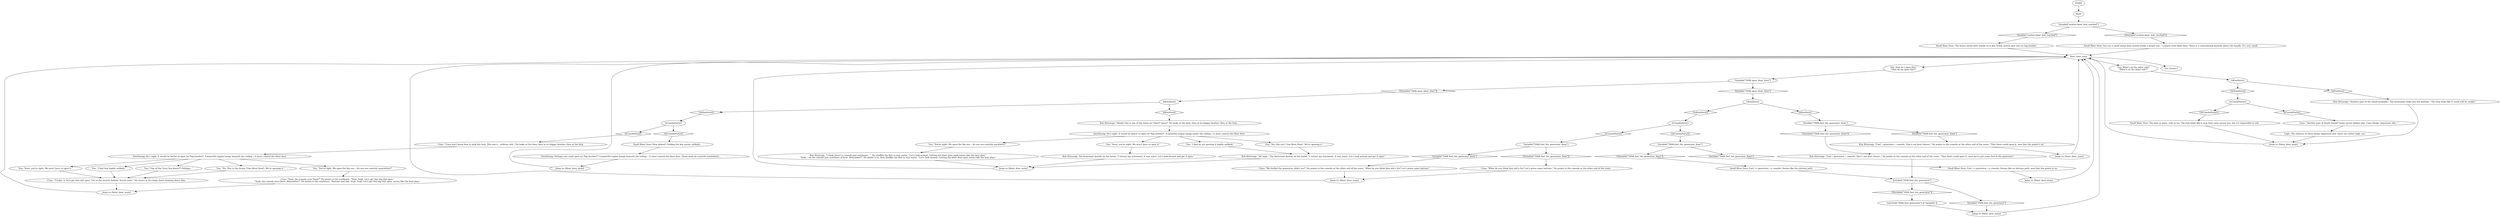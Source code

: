 # SEAFORT INT / BLAST DOOR
# blast door interactable dialogue. (this is closed, no way to open, open from console if has fuel in)
# ==================================================
digraph G {
	  0 [label="START"];
	  1 [label="input"];
	  2 [label="Cuno: \"What do you think that shit's for? Let's press some buttons.\" He points to the console at the other end of the room."];
	  3 [label="Jump to: [blast_door_main]"];
	  4 [label="blast_door_main"];
	  5 [label="IsCunoInParty()"];
	  6 [label="IsCunoInParty()", shape=diamond];
	  7 [label="!(IsCunoInParty())", shape=diamond];
	  8 [label="Jump to: [blast_door_main]"];
	  9 [label="Variable[\"seafort.blast_hub_reached\"]"];
	  10 [label="Variable[\"seafort.blast_hub_reached\"]", shape=diamond];
	  11 [label="!(Variable[\"seafort.blast_hub_reached\"])", shape=diamond];
	  12 [label="You: What's on the other side?\n\"What's on the other side?\""];
	  13 [label="You: \"You're right. We open the big one -- do you see controls somewhere?\""];
	  14 [label="IsCunoInParty()"];
	  15 [label="IsCunoInParty()", shape=diamond];
	  16 [label="!(IsCunoInParty())", shape=diamond];
	  17 [label="Small Blast Door: The heavy metal door stands as it did, firmly rusted shut into its big brother."];
	  18 [label="Small Blast Door: Fuel --> generator --> console. Seems like an obvious path, now that the power is on."];
	  19 [label="Interfacing: He's right. It would be better to open its *big brother*. A powerful engine hangs beneath the ceiling -- it must control the blast door."];
	  21 [label="Jump to: [blast_door_main]"];
	  22 [label="You: [Leave.]"];
	  23 [label="IsKimHere()"];
	  24 [label="IsKimHere()", shape=diamond];
	  25 [label="!(IsKimHere())", shape=diamond];
	  26 [label="Kim Kitsuragi: \"Maybe this is one of the doors we *don't* open?\" He looks at the door, then at its bigger brother, then at the lock…"];
	  27 [label="Kim Kitsuragi: \"All right.\" The lieutenant knocks on the metal. \"I retract my statement. It was naive. Let's look around and get it open.\""];
	  28 [label="Interfacing: He's right. It would be better to open its *big brother*. A powerful engine hangs under the ceiling -- it must control the blast door."];
	  29 [label="You: \"No, this isn't 'One More Door'. We're opening it.\""];
	  30 [label="Jump to: [blast_door_main]"];
	  31 [label="Small Blast Door: Fuel --> generator --> console. Seems like the obvious path."];
	  32 [label="You: \"I find that highly unlikely.\""];
	  33 [label="IsKimHere()"];
	  34 [label="IsKimHere()", shape=diamond];
	  35 [label="!(IsKimHere())", shape=diamond];
	  36 [label="You: \"One of the *very few doors*? Perhaps...\""];
	  37 [label="Cuno: \"Fuckin' A, let's get this shit open. Get to the secrets behind. Secret style.\" He stares at the large doors looming above him."];
	  38 [label="Kim Kitsuragi: \"Fuel -- generator -- console. That's our best chance.\" He points to the console at the other end of the room. \"That there could open it, now that the power's on.\""];
	  39 [label="Cuno: \"Yeah, the console over there?\" He points to the southeast. \"Yeah. Yeah. Let's get this big shit open.\"\n\"Yeah, the console over there. Remember?\" He points to the southeast. \"Buttons and shit. Yeah. Yeah. Let's get this big shit open, seems like the best plan.\""];
	  40 [label="Kim Kitsuragi: \"Another part of the island probably.\" The lieutenant looks into the keyhole. \"The lock looks like it could still be usable.\""];
	  41 [label="Jump to: [blast_door_main]"];
	  42 [label="Interfacing: Perhaps you could open its *big brother*? A powerful engine hangs beneath the ceiling -- it must control the blast door. There must be controls somewhere..."];
	  43 [label="Variable[\"TASK.open_blast_door\"]"];
	  44 [label="Variable[\"TASK.open_blast_door\"]", shape=diamond];
	  45 [label="!(Variable[\"TASK.open_blast_door\"])", shape=diamond];
	  46 [label="IsKimHere()"];
	  47 [label="IsKimHere()", shape=diamond];
	  48 [label="!(IsKimHere())", shape=diamond];
	  49 [label="Jump to: [blast_door_main]"];
	  50 [label="Cuno: \"We fuelled the generator, didn't we?\" He points to the console at the other end of the room. \"What do you think that shit's for? Let's press some buttons.\""];
	  51 [label="Jump to: [blast_door_main]"];
	  52 [label="You: \"Sure, you're right. We won't have to open it.\""];
	  53 [label="Kim Kitsuragi: \"I think there's a console just southeast...\"  He shuffles his feet to stay warm. \"Let's look around. Getting the blast door open seems like the best plan.\"\n\"Yeah -- on the console just southeast of here. Remember?\" He points to it, then shuffles his feet to stay warm. \"Let's look around. Getting the blast door open seems like the best plan.\""];
	  54 [label="Kim Kitsuragi: \"Fuel -- generator -- console. That's our best chance.\" He points to the console at the other end of the room. \"That there could open it, once we've put some fuel in the generator.\""];
	  55 [label="Small Blast Door: How indeed? Finding the key seems unlikely..."];
	  56 [label="You: \"No. This is the titular *One More Door*. We're opening it.\""];
	  57 [label="Variable[\"TASK.fuel_the_generator\"]"];
	  58 [label="Variable[\"TASK.fuel_the_generator\"]", shape=diamond];
	  59 [label="!(Variable[\"TASK.fuel_the_generator\"])", shape=diamond];
	  60 [label="Variable[\"TASK.fuel_the_generator_done\"]"];
	  61 [label="Variable[\"TASK.fuel_the_generator_done\"]", shape=diamond];
	  62 [label="!(Variable[\"TASK.fuel_the_generator_done\"])", shape=diamond];
	  63 [label="Kim Kitsuragi: The lieutenant knocks on the metal. \"I retract my statement. It was naive. Let's look around and get it open.\""];
	  64 [label="You: \"You're right. We open the big one -- do you see controls anywhere?\""];
	  65 [label="Variable[\"TASK.fuel_the_generator_done\"]"];
	  66 [label="Variable[\"TASK.fuel_the_generator_done\"]", shape=diamond];
	  67 [label="!(Variable[\"TASK.fuel_the_generator_done\"])", shape=diamond];
	  68 [label="You: \"Sure, you're right. We won't have to open it.\""];
	  69 [label="You: \"I find us not opening it highly unlikely.\""];
	  70 [label="Cuno: \"Cuno don't know how to pick this lock. This one's... military shit.\" He looks at the door, then at its bigger brother, then at the lock."];
	  71 [label="Logic: The chances of there being 'important shit' there are rather high, yes."];
	  72 [label="You: How do I open this?\n\"How do we open this?\""];
	  73 [label="Cuno: \"Another part of Death Island? Some secret hidden shit, Cuno thinks. Important shit...\""];
	  74 [label="Variable[\"TASK.fuel_the_generator_done\"]"];
	  75 [label="Variable[\"TASK.fuel_the_generator_done\"]", shape=diamond];
	  76 [label="!(Variable[\"TASK.fuel_the_generator_done\"])", shape=diamond];
	  77 [label="Small Blast Door: The door is mute, cold as ice. The lock looks like it may have seen recent use, but it's impossible to tell."];
	  78 [label="GainTask(\"TASK.fuel_generator\")--[[ Variable[ ]]"];
	  79 [label="Small Blast Door: You see a small metal door nested inside a larger one -- a heavy steel blast door. There is a conventional keyhole above the handle. It's very small."];
	  80 [label="IsCunoInParty()"];
	  81 [label="IsCunoInParty()", shape=diamond];
	  82 [label="!(IsCunoInParty())", shape=diamond];
	  83 [label="Jump to: [blast_door_main]"];
	  0 -> 1
	  1 -> 9
	  2 -> 51
	  3 -> 4
	  4 -> 72
	  4 -> 12
	  4 -> 22
	  5 -> 6
	  5 -> 7
	  6 -> 70
	  7 -> 55
	  8 -> 4
	  9 -> 10
	  9 -> 11
	  10 -> 17
	  11 -> 79
	  12 -> 23
	  13 -> 39
	  14 -> 16
	  14 -> 15
	  15 -> 73
	  16 -> 77
	  17 -> 4
	  18 -> 21
	  19 -> 32
	  19 -> 36
	  19 -> 68
	  19 -> 13
	  19 -> 56
	  21 -> 4
	  23 -> 24
	  23 -> 25
	  24 -> 40
	  25 -> 14
	  26 -> 28
	  27 -> 8
	  28 -> 64
	  28 -> 69
	  28 -> 29
	  28 -> 52
	  29 -> 27
	  30 -> 4
	  31 -> 57
	  32 -> 37
	  33 -> 34
	  33 -> 35
	  34 -> 26
	  35 -> 5
	  36 -> 37
	  37 -> 3
	  38 -> 30
	  39 -> 3
	  40 -> 41
	  41 -> 4
	  42 -> 49
	  43 -> 44
	  43 -> 45
	  44 -> 46
	  45 -> 33
	  46 -> 48
	  46 -> 47
	  47 -> 65
	  48 -> 80
	  49 -> 4
	  50 -> 51
	  51 -> 4
	  52 -> 63
	  53 -> 8
	  54 -> 57
	  55 -> 42
	  56 -> 37
	  57 -> 58
	  57 -> 59
	  58 -> 83
	  59 -> 78
	  60 -> 61
	  60 -> 62
	  61 -> 50
	  62 -> 2
	  63 -> 8
	  64 -> 53
	  65 -> 66
	  65 -> 67
	  66 -> 38
	  67 -> 54
	  68 -> 37
	  69 -> 27
	  70 -> 19
	  71 -> 41
	  72 -> 43
	  73 -> 71
	  74 -> 75
	  74 -> 76
	  75 -> 18
	  76 -> 31
	  77 -> 41
	  78 -> 83
	  79 -> 4
	  80 -> 81
	  80 -> 82
	  81 -> 60
	  82 -> 74
	  83 -> 4
}

